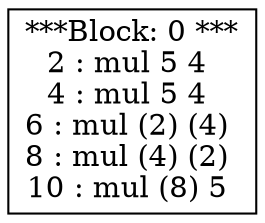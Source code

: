 digraph structs {
0 [shape=record,label="***Block: 0 ***\n2 : mul 5 4 \n4 : mul 5 4 \n6 : mul (2) (4) \n8 : mul (4) (2) \n10 : mul (8) 5 \n"]

}
